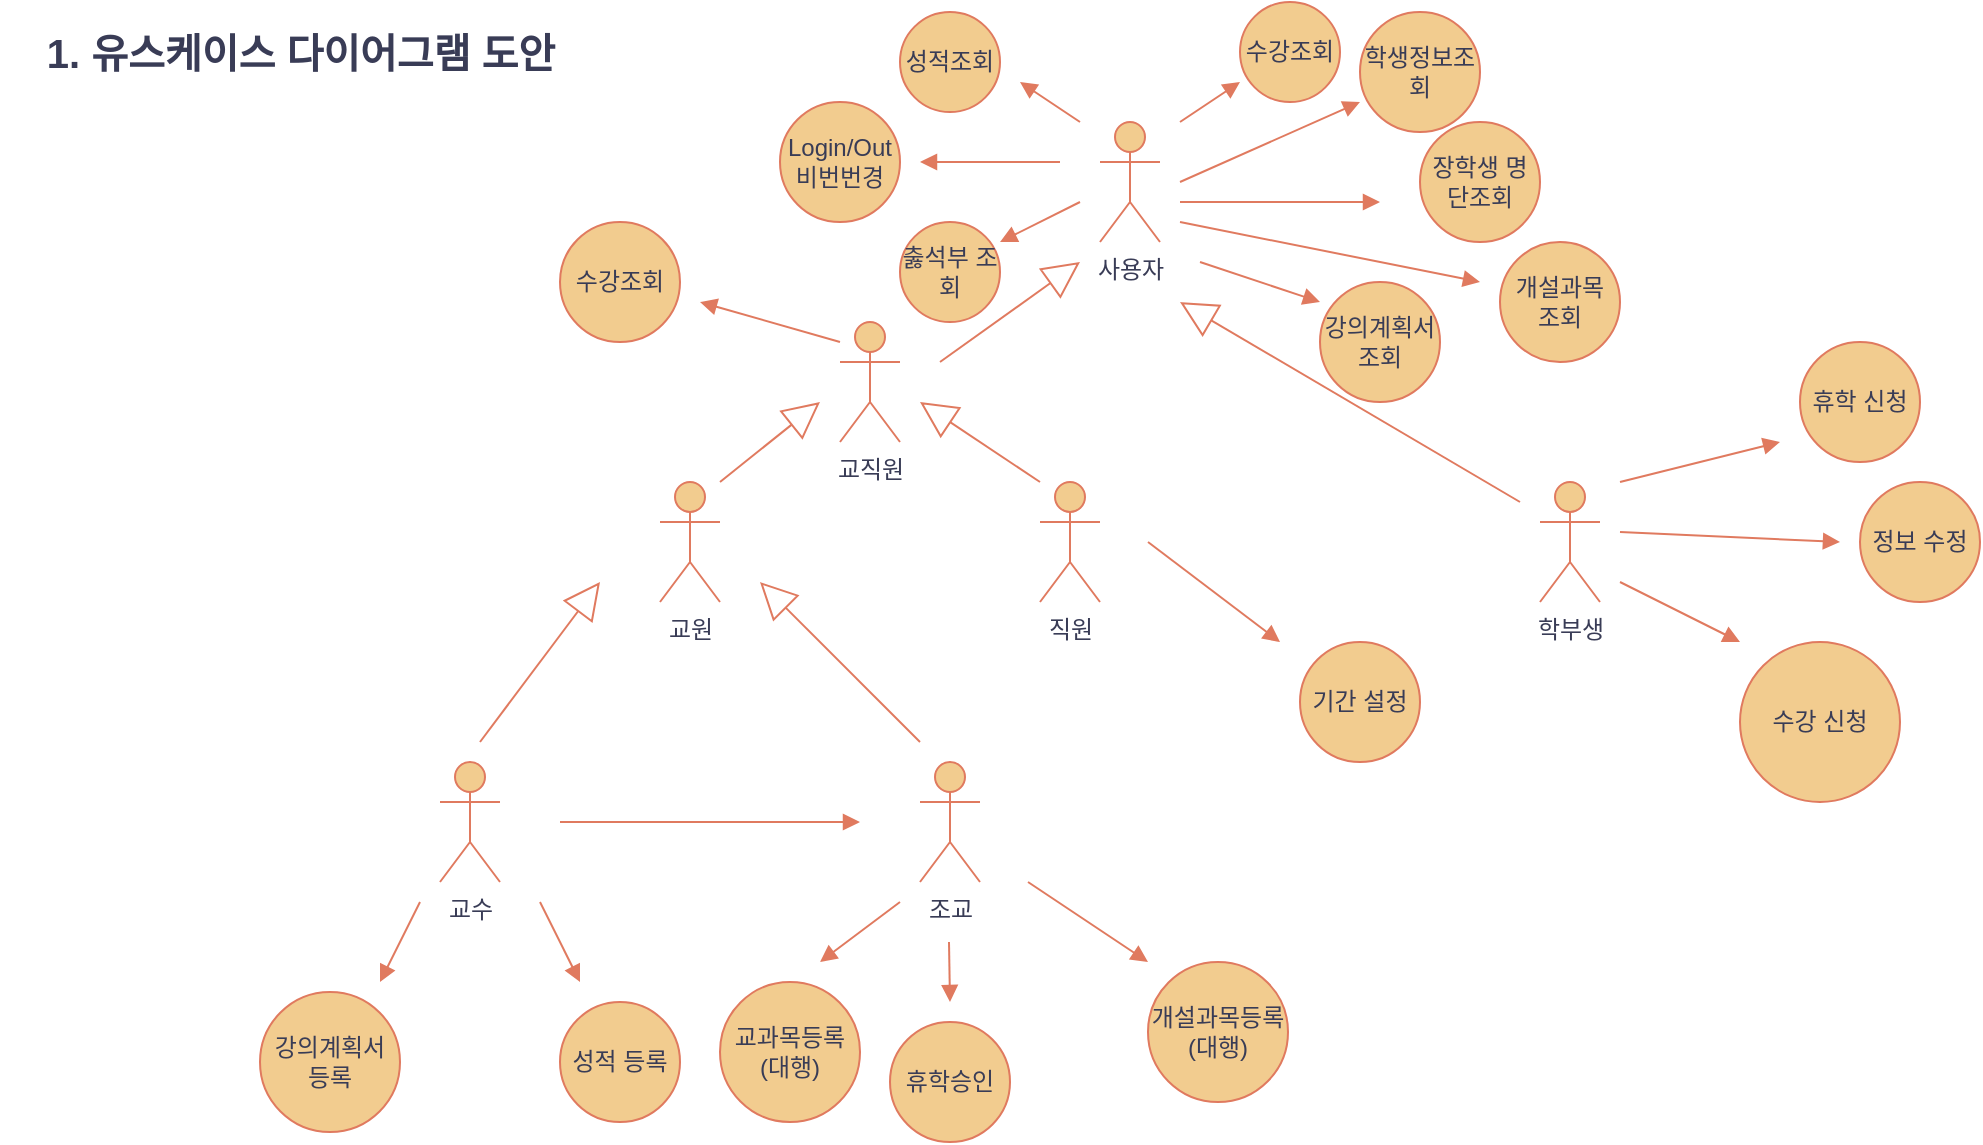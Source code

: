 <mxfile version="26.1.1">
  <diagram name="페이지-1" id="Td-f0lCOl2w-PF9BBELL">
    <mxGraphModel dx="2117" dy="557" grid="1" gridSize="10" guides="1" tooltips="1" connect="1" arrows="1" fold="1" page="1" pageScale="1" pageWidth="827" pageHeight="1169" background="none" math="0" shadow="0">
      <root>
        <mxCell id="0" />
        <mxCell id="1" parent="0" />
        <mxCell id="KCGCiUUmfcuRqvR9GRq1-1" value="교원&lt;div&gt;&lt;br&gt;&lt;/div&gt;" style="shape=umlActor;verticalLabelPosition=bottom;verticalAlign=top;html=1;rounded=0;labelBackgroundColor=none;fillColor=#F2CC8F;strokeColor=#E07A5F;fontColor=#393C56;" vertex="1" parent="1">
          <mxGeometry x="170" y="540" width="30" height="60" as="geometry" />
        </mxCell>
        <mxCell id="KCGCiUUmfcuRqvR9GRq1-4" value="사용자" style="shape=umlActor;verticalLabelPosition=bottom;verticalAlign=top;html=1;rounded=0;labelBackgroundColor=none;fillColor=#F2CC8F;strokeColor=#E07A5F;fontColor=#393C56;" vertex="1" parent="1">
          <mxGeometry x="390" y="360" width="30" height="60" as="geometry" />
        </mxCell>
        <mxCell id="KCGCiUUmfcuRqvR9GRq1-5" value="학부생&lt;div&gt;&lt;br&gt;&lt;/div&gt;" style="shape=umlActor;verticalLabelPosition=bottom;verticalAlign=top;html=1;rounded=0;labelBackgroundColor=none;fillColor=#F2CC8F;strokeColor=#E07A5F;fontColor=#393C56;" vertex="1" parent="1">
          <mxGeometry x="610" y="540" width="30" height="60" as="geometry" />
        </mxCell>
        <mxCell id="KCGCiUUmfcuRqvR9GRq1-6" value="교직원&lt;div&gt;&lt;br&gt;&lt;/div&gt;" style="shape=umlActor;verticalLabelPosition=bottom;verticalAlign=top;html=1;rounded=0;labelBackgroundColor=none;fillColor=#F2CC8F;strokeColor=#E07A5F;fontColor=#393C56;" vertex="1" parent="1">
          <mxGeometry x="260" y="460" width="30" height="60" as="geometry" />
        </mxCell>
        <mxCell id="KCGCiUUmfcuRqvR9GRq1-7" value="직원" style="shape=umlActor;verticalLabelPosition=bottom;verticalAlign=top;html=1;rounded=0;labelBackgroundColor=none;fillColor=#F2CC8F;strokeColor=#E07A5F;fontColor=#393C56;" vertex="1" parent="1">
          <mxGeometry x="360" y="540" width="30" height="60" as="geometry" />
        </mxCell>
        <mxCell id="KCGCiUUmfcuRqvR9GRq1-8" value="교수&lt;div&gt;&lt;br&gt;&lt;/div&gt;&lt;div&gt;&lt;br&gt;&lt;/div&gt;" style="shape=umlActor;verticalLabelPosition=bottom;verticalAlign=top;html=1;rounded=0;labelBackgroundColor=none;fillColor=#F2CC8F;strokeColor=#E07A5F;fontColor=#393C56;" vertex="1" parent="1">
          <mxGeometry x="60" y="680" width="30" height="60" as="geometry" />
        </mxCell>
        <mxCell id="KCGCiUUmfcuRqvR9GRq1-9" value="조교" style="shape=umlActor;verticalLabelPosition=bottom;verticalAlign=top;html=1;rounded=0;labelBackgroundColor=none;fillColor=#F2CC8F;strokeColor=#E07A5F;fontColor=#393C56;" vertex="1" parent="1">
          <mxGeometry x="300" y="680" width="30" height="60" as="geometry" />
        </mxCell>
        <mxCell id="KCGCiUUmfcuRqvR9GRq1-15" value="" style="html=1;verticalAlign=bottom;endArrow=block;curved=0;rounded=0;labelBackgroundColor=none;strokeColor=#E07A5F;fontColor=default;" edge="1" parent="1">
          <mxGeometry width="80" relative="1" as="geometry">
            <mxPoint x="380" y="360" as="sourcePoint" />
            <mxPoint x="350" y="340" as="targetPoint" />
          </mxGeometry>
        </mxCell>
        <mxCell id="KCGCiUUmfcuRqvR9GRq1-16" value="" style="html=1;verticalAlign=bottom;endArrow=block;curved=0;rounded=0;labelBackgroundColor=none;strokeColor=#E07A5F;fontColor=default;" edge="1" parent="1">
          <mxGeometry width="80" relative="1" as="geometry">
            <mxPoint x="430" y="360" as="sourcePoint" />
            <mxPoint x="460" y="340" as="targetPoint" />
          </mxGeometry>
        </mxCell>
        <mxCell id="KCGCiUUmfcuRqvR9GRq1-22" value="" style="html=1;verticalAlign=bottom;endArrow=block;curved=0;rounded=0;labelBackgroundColor=none;strokeColor=#E07A5F;fontColor=default;" edge="1" parent="1">
          <mxGeometry width="80" relative="1" as="geometry">
            <mxPoint x="430" y="390" as="sourcePoint" />
            <mxPoint x="520" y="350" as="targetPoint" />
          </mxGeometry>
        </mxCell>
        <mxCell id="KCGCiUUmfcuRqvR9GRq1-23" value="" style="html=1;verticalAlign=bottom;endArrow=block;curved=0;rounded=0;labelBackgroundColor=none;strokeColor=#E07A5F;fontColor=default;" edge="1" parent="1">
          <mxGeometry width="80" relative="1" as="geometry">
            <mxPoint x="430" y="400" as="sourcePoint" />
            <mxPoint x="530" y="400" as="targetPoint" />
          </mxGeometry>
        </mxCell>
        <mxCell id="KCGCiUUmfcuRqvR9GRq1-24" value="" style="html=1;verticalAlign=bottom;endArrow=block;curved=0;rounded=0;labelBackgroundColor=none;strokeColor=#E07A5F;fontColor=default;" edge="1" parent="1">
          <mxGeometry width="80" relative="1" as="geometry">
            <mxPoint x="430" y="410" as="sourcePoint" />
            <mxPoint x="580" y="440" as="targetPoint" />
          </mxGeometry>
        </mxCell>
        <mxCell id="KCGCiUUmfcuRqvR9GRq1-25" value="" style="html=1;verticalAlign=bottom;endArrow=block;curved=0;rounded=0;labelBackgroundColor=none;strokeColor=#E07A5F;fontColor=default;" edge="1" parent="1">
          <mxGeometry width="80" relative="1" as="geometry">
            <mxPoint x="440" y="430" as="sourcePoint" />
            <mxPoint x="500" y="450" as="targetPoint" />
          </mxGeometry>
        </mxCell>
        <mxCell id="KCGCiUUmfcuRqvR9GRq1-26" value="" style="html=1;verticalAlign=bottom;endArrow=block;curved=0;rounded=0;labelBackgroundColor=none;strokeColor=#E07A5F;fontColor=default;" edge="1" parent="1">
          <mxGeometry width="80" relative="1" as="geometry">
            <mxPoint x="370" y="380" as="sourcePoint" />
            <mxPoint x="300" y="380" as="targetPoint" />
          </mxGeometry>
        </mxCell>
        <mxCell id="KCGCiUUmfcuRqvR9GRq1-27" value="" style="html=1;verticalAlign=bottom;endArrow=block;curved=0;rounded=0;labelBackgroundColor=none;strokeColor=#E07A5F;fontColor=default;" edge="1" parent="1">
          <mxGeometry width="80" relative="1" as="geometry">
            <mxPoint x="380" y="400" as="sourcePoint" />
            <mxPoint x="340" y="420" as="targetPoint" />
          </mxGeometry>
        </mxCell>
        <mxCell id="KCGCiUUmfcuRqvR9GRq1-28" value="" style="html=1;verticalAlign=bottom;endArrow=block;curved=0;rounded=0;labelBackgroundColor=none;strokeColor=#E07A5F;fontColor=default;" edge="1" parent="1">
          <mxGeometry width="80" relative="1" as="geometry">
            <mxPoint x="260" y="470" as="sourcePoint" />
            <mxPoint x="190" y="450" as="targetPoint" />
          </mxGeometry>
        </mxCell>
        <mxCell id="KCGCiUUmfcuRqvR9GRq1-37" value="" style="endArrow=block;endSize=16;endFill=0;html=1;rounded=0;fontStyle=0;labelBackgroundColor=none;strokeColor=#E07A5F;fontColor=default;" edge="1" parent="1">
          <mxGeometry width="160" relative="1" as="geometry">
            <mxPoint x="310" y="480" as="sourcePoint" />
            <mxPoint x="380" y="430" as="targetPoint" />
          </mxGeometry>
        </mxCell>
        <mxCell id="KCGCiUUmfcuRqvR9GRq1-38" value="" style="endArrow=block;endSize=16;endFill=0;html=1;rounded=0;fontStyle=0;labelBackgroundColor=none;strokeColor=#E07A5F;fontColor=default;" edge="1" parent="1">
          <mxGeometry width="160" relative="1" as="geometry">
            <mxPoint x="600" y="550" as="sourcePoint" />
            <mxPoint x="430" y="450" as="targetPoint" />
          </mxGeometry>
        </mxCell>
        <mxCell id="KCGCiUUmfcuRqvR9GRq1-39" value="" style="endArrow=block;endSize=16;endFill=0;html=1;rounded=0;fontStyle=0;labelBackgroundColor=none;strokeColor=#E07A5F;fontColor=default;" edge="1" parent="1">
          <mxGeometry width="160" relative="1" as="geometry">
            <mxPoint x="360" y="540" as="sourcePoint" />
            <mxPoint x="300" y="500" as="targetPoint" />
          </mxGeometry>
        </mxCell>
        <mxCell id="KCGCiUUmfcuRqvR9GRq1-40" value="" style="endArrow=block;endSize=16;endFill=0;html=1;rounded=0;fontStyle=0;labelBackgroundColor=none;strokeColor=#E07A5F;fontColor=default;" edge="1" parent="1">
          <mxGeometry width="160" relative="1" as="geometry">
            <mxPoint x="200" y="540" as="sourcePoint" />
            <mxPoint x="250" y="500" as="targetPoint" />
          </mxGeometry>
        </mxCell>
        <mxCell id="KCGCiUUmfcuRqvR9GRq1-41" value="" style="endArrow=block;endSize=16;endFill=0;html=1;rounded=0;fontStyle=0;labelBackgroundColor=none;strokeColor=#E07A5F;fontColor=default;" edge="1" parent="1">
          <mxGeometry width="160" relative="1" as="geometry">
            <mxPoint x="80" y="670" as="sourcePoint" />
            <mxPoint x="140" y="590" as="targetPoint" />
          </mxGeometry>
        </mxCell>
        <mxCell id="KCGCiUUmfcuRqvR9GRq1-42" value="" style="endArrow=block;endSize=16;endFill=0;html=1;rounded=0;fontStyle=0;labelBackgroundColor=none;strokeColor=#E07A5F;fontColor=default;" edge="1" parent="1">
          <mxGeometry width="160" relative="1" as="geometry">
            <mxPoint x="300" y="670" as="sourcePoint" />
            <mxPoint x="220" y="590" as="targetPoint" />
          </mxGeometry>
        </mxCell>
        <mxCell id="KCGCiUUmfcuRqvR9GRq1-54" value="수강 신청" style="ellipse;whiteSpace=wrap;html=1;aspect=fixed;labelBackgroundColor=none;fillColor=#F2CC8F;strokeColor=#E07A5F;fontColor=#393C56;" vertex="1" parent="1">
          <mxGeometry x="710" y="620" width="80" height="80" as="geometry" />
        </mxCell>
        <mxCell id="KCGCiUUmfcuRqvR9GRq1-55" value="성적조회" style="ellipse;whiteSpace=wrap;html=1;aspect=fixed;labelBackgroundColor=none;fillColor=#F2CC8F;strokeColor=#E07A5F;fontColor=#393C56;" vertex="1" parent="1">
          <mxGeometry x="290" y="305" width="50" height="50" as="geometry" />
        </mxCell>
        <mxCell id="KCGCiUUmfcuRqvR9GRq1-58" value="수강조회" style="ellipse;whiteSpace=wrap;html=1;aspect=fixed;labelBackgroundColor=none;fillColor=#F2CC8F;strokeColor=#E07A5F;fontColor=#393C56;" vertex="1" parent="1">
          <mxGeometry x="460" y="300" width="50" height="50" as="geometry" />
        </mxCell>
        <mxCell id="KCGCiUUmfcuRqvR9GRq1-59" value="학생정보조회" style="ellipse;whiteSpace=wrap;html=1;aspect=fixed;labelBackgroundColor=none;fillColor=#F2CC8F;strokeColor=#E07A5F;fontColor=#393C56;" vertex="1" parent="1">
          <mxGeometry x="520" y="305" width="60" height="60" as="geometry" />
        </mxCell>
        <mxCell id="KCGCiUUmfcuRqvR9GRq1-60" value="개설과목 조회" style="ellipse;whiteSpace=wrap;html=1;aspect=fixed;labelBackgroundColor=none;fillColor=#F2CC8F;strokeColor=#E07A5F;fontColor=#393C56;" vertex="1" parent="1">
          <mxGeometry x="590" y="420" width="60" height="60" as="geometry" />
        </mxCell>
        <mxCell id="KCGCiUUmfcuRqvR9GRq1-61" value="장학생 명단조회" style="ellipse;whiteSpace=wrap;html=1;aspect=fixed;labelBackgroundColor=none;fillColor=#F2CC8F;strokeColor=#E07A5F;fontColor=#393C56;" vertex="1" parent="1">
          <mxGeometry x="550" y="360" width="60" height="60" as="geometry" />
        </mxCell>
        <mxCell id="KCGCiUUmfcuRqvR9GRq1-62" value="강의계획서 조회" style="ellipse;whiteSpace=wrap;html=1;aspect=fixed;labelBackgroundColor=none;fillColor=#F2CC8F;strokeColor=#E07A5F;fontColor=#393C56;" vertex="1" parent="1">
          <mxGeometry x="500" y="440" width="60" height="60" as="geometry" />
        </mxCell>
        <mxCell id="KCGCiUUmfcuRqvR9GRq1-63" value="&lt;div&gt;춣석부 조회&lt;/div&gt;" style="ellipse;whiteSpace=wrap;html=1;aspect=fixed;labelBackgroundColor=none;fillColor=#F2CC8F;strokeColor=#E07A5F;fontColor=#393C56;" vertex="1" parent="1">
          <mxGeometry x="290" y="410" width="50" height="50" as="geometry" />
        </mxCell>
        <mxCell id="KCGCiUUmfcuRqvR9GRq1-64" value="Login/Out&lt;div&gt;비번번경&lt;/div&gt;" style="ellipse;whiteSpace=wrap;html=1;aspect=fixed;labelBackgroundColor=none;fillColor=#F2CC8F;strokeColor=#E07A5F;fontColor=#393C56;" vertex="1" parent="1">
          <mxGeometry x="230" y="350" width="60" height="60" as="geometry" />
        </mxCell>
        <mxCell id="KCGCiUUmfcuRqvR9GRq1-65" value="" style="html=1;verticalAlign=bottom;endArrow=block;curved=0;rounded=0;labelBackgroundColor=none;strokeColor=#E07A5F;fontColor=default;" edge="1" parent="1">
          <mxGeometry width="80" relative="1" as="geometry">
            <mxPoint x="650" y="590" as="sourcePoint" />
            <mxPoint x="710" y="620" as="targetPoint" />
          </mxGeometry>
        </mxCell>
        <mxCell id="KCGCiUUmfcuRqvR9GRq1-66" value="" style="html=1;verticalAlign=bottom;endArrow=block;curved=0;rounded=0;labelBackgroundColor=none;strokeColor=#E07A5F;fontColor=default;" edge="1" parent="1">
          <mxGeometry width="80" relative="1" as="geometry">
            <mxPoint x="650" y="565" as="sourcePoint" />
            <mxPoint x="760" y="570" as="targetPoint" />
          </mxGeometry>
        </mxCell>
        <mxCell id="KCGCiUUmfcuRqvR9GRq1-67" value="" style="html=1;verticalAlign=bottom;endArrow=block;curved=0;rounded=0;labelBackgroundColor=none;strokeColor=#E07A5F;fontColor=default;" edge="1" parent="1">
          <mxGeometry width="80" relative="1" as="geometry">
            <mxPoint x="650" y="540" as="sourcePoint" />
            <mxPoint x="730" y="520" as="targetPoint" />
          </mxGeometry>
        </mxCell>
        <mxCell id="KCGCiUUmfcuRqvR9GRq1-68" value="" style="html=1;verticalAlign=bottom;endArrow=block;curved=0;rounded=0;labelBackgroundColor=none;strokeColor=#E07A5F;fontColor=default;" edge="1" parent="1">
          <mxGeometry width="80" relative="1" as="geometry">
            <mxPoint x="414" y="570" as="sourcePoint" />
            <mxPoint x="480" y="620" as="targetPoint" />
          </mxGeometry>
        </mxCell>
        <mxCell id="KCGCiUUmfcuRqvR9GRq1-69" value="" style="html=1;verticalAlign=bottom;endArrow=block;curved=0;rounded=0;labelBackgroundColor=none;strokeColor=#E07A5F;fontColor=default;" edge="1" parent="1">
          <mxGeometry width="80" relative="1" as="geometry">
            <mxPoint x="120" y="710" as="sourcePoint" />
            <mxPoint x="270" y="710" as="targetPoint" />
          </mxGeometry>
        </mxCell>
        <mxCell id="KCGCiUUmfcuRqvR9GRq1-70" value="" style="html=1;verticalAlign=bottom;endArrow=block;curved=0;rounded=0;labelBackgroundColor=none;strokeColor=#E07A5F;fontColor=default;" edge="1" parent="1">
          <mxGeometry width="80" relative="1" as="geometry">
            <mxPoint x="110" y="750" as="sourcePoint" />
            <mxPoint x="130" y="790" as="targetPoint" />
          </mxGeometry>
        </mxCell>
        <mxCell id="KCGCiUUmfcuRqvR9GRq1-71" value="" style="html=1;verticalAlign=bottom;endArrow=block;curved=0;rounded=0;labelBackgroundColor=none;strokeColor=#E07A5F;fontColor=default;" edge="1" parent="1">
          <mxGeometry width="80" relative="1" as="geometry">
            <mxPoint x="50" y="750" as="sourcePoint" />
            <mxPoint x="30" y="790" as="targetPoint" />
          </mxGeometry>
        </mxCell>
        <mxCell id="KCGCiUUmfcuRqvR9GRq1-72" value="" style="html=1;verticalAlign=bottom;endArrow=block;curved=0;rounded=0;labelBackgroundColor=none;strokeColor=#E07A5F;fontColor=default;" edge="1" parent="1">
          <mxGeometry width="80" relative="1" as="geometry">
            <mxPoint x="314.5" y="770" as="sourcePoint" />
            <mxPoint x="315" y="800" as="targetPoint" />
          </mxGeometry>
        </mxCell>
        <mxCell id="KCGCiUUmfcuRqvR9GRq1-73" value="" style="html=1;verticalAlign=bottom;endArrow=block;curved=0;rounded=0;labelBackgroundColor=none;strokeColor=#E07A5F;fontColor=default;" edge="1" parent="1">
          <mxGeometry width="80" relative="1" as="geometry">
            <mxPoint x="290" y="750" as="sourcePoint" />
            <mxPoint x="250" y="780" as="targetPoint" />
          </mxGeometry>
        </mxCell>
        <mxCell id="KCGCiUUmfcuRqvR9GRq1-74" value="" style="html=1;verticalAlign=bottom;endArrow=block;curved=0;rounded=0;labelBackgroundColor=none;strokeColor=#E07A5F;fontColor=default;" edge="1" parent="1">
          <mxGeometry width="80" relative="1" as="geometry">
            <mxPoint x="354" y="740" as="sourcePoint" />
            <mxPoint x="414" y="780" as="targetPoint" />
          </mxGeometry>
        </mxCell>
        <mxCell id="KCGCiUUmfcuRqvR9GRq1-75" value="수강조회" style="ellipse;whiteSpace=wrap;html=1;aspect=fixed;labelBackgroundColor=none;fillColor=#F2CC8F;strokeColor=#E07A5F;fontColor=#393C56;" vertex="1" parent="1">
          <mxGeometry x="120" y="410" width="60" height="60" as="geometry" />
        </mxCell>
        <mxCell id="KCGCiUUmfcuRqvR9GRq1-76" value="기간 설정" style="ellipse;whiteSpace=wrap;html=1;aspect=fixed;labelBackgroundColor=none;fillColor=#F2CC8F;strokeColor=#E07A5F;fontColor=#393C56;" vertex="1" parent="1">
          <mxGeometry x="490" y="620" width="60" height="60" as="geometry" />
        </mxCell>
        <mxCell id="KCGCiUUmfcuRqvR9GRq1-77" value="강의계획서 등록" style="ellipse;whiteSpace=wrap;html=1;aspect=fixed;labelBackgroundColor=none;fillColor=#F2CC8F;strokeColor=#E07A5F;fontColor=#393C56;" vertex="1" parent="1">
          <mxGeometry x="-30" y="795" width="70" height="70" as="geometry" />
        </mxCell>
        <mxCell id="KCGCiUUmfcuRqvR9GRq1-78" value="정보 수정" style="ellipse;whiteSpace=wrap;html=1;aspect=fixed;labelBackgroundColor=none;fillColor=#F2CC8F;strokeColor=#E07A5F;fontColor=#393C56;" vertex="1" parent="1">
          <mxGeometry x="770" y="540" width="60" height="60" as="geometry" />
        </mxCell>
        <mxCell id="KCGCiUUmfcuRqvR9GRq1-79" value="휴학 신청" style="ellipse;whiteSpace=wrap;html=1;aspect=fixed;labelBackgroundColor=none;fillColor=#F2CC8F;strokeColor=#E07A5F;fontColor=#393C56;" vertex="1" parent="1">
          <mxGeometry x="740" y="470" width="60" height="60" as="geometry" />
        </mxCell>
        <mxCell id="KCGCiUUmfcuRqvR9GRq1-81" value="개설과목등록 (대행)" style="ellipse;whiteSpace=wrap;html=1;aspect=fixed;labelBackgroundColor=none;fillColor=#F2CC8F;strokeColor=#E07A5F;fontColor=#393C56;" vertex="1" parent="1">
          <mxGeometry x="414" y="780" width="70" height="70" as="geometry" />
        </mxCell>
        <mxCell id="KCGCiUUmfcuRqvR9GRq1-82" value="휴학승인" style="ellipse;whiteSpace=wrap;html=1;aspect=fixed;labelBackgroundColor=none;fillColor=#F2CC8F;strokeColor=#E07A5F;fontColor=#393C56;" vertex="1" parent="1">
          <mxGeometry x="285" y="810" width="60" height="60" as="geometry" />
        </mxCell>
        <mxCell id="KCGCiUUmfcuRqvR9GRq1-83" value="교과목등록 (대행)" style="ellipse;whiteSpace=wrap;html=1;aspect=fixed;labelBackgroundColor=none;fillColor=#F2CC8F;strokeColor=#E07A5F;fontColor=#393C56;" vertex="1" parent="1">
          <mxGeometry x="200" y="790" width="70" height="70" as="geometry" />
        </mxCell>
        <mxCell id="KCGCiUUmfcuRqvR9GRq1-84" value="성적 등록" style="ellipse;whiteSpace=wrap;html=1;aspect=fixed;labelBackgroundColor=none;fillColor=#F2CC8F;strokeColor=#E07A5F;fontColor=#393C56;" vertex="1" parent="1">
          <mxGeometry x="120" y="800" width="60" height="60" as="geometry" />
        </mxCell>
        <mxCell id="KCGCiUUmfcuRqvR9GRq1-88" value="&lt;b&gt;&lt;font style=&quot;font-size: 20px;&quot;&gt;1. 유스케이스 다이어그램 도안&lt;/font&gt;&lt;/b&gt;" style="text;html=1;align=center;verticalAlign=middle;resizable=0;points=[];autosize=1;strokeColor=none;fillColor=none;labelBackgroundColor=none;fontColor=#393C56;" vertex="1" parent="1">
          <mxGeometry x="-160" y="305" width="300" height="40" as="geometry" />
        </mxCell>
      </root>
    </mxGraphModel>
  </diagram>
</mxfile>
